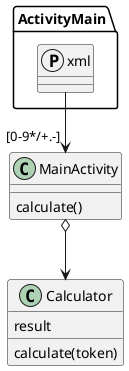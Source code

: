 @startuml
'https://plantuml.com/class-diagram
protocol      ActivityMain.xml
class MainActivity {
  calculate()
}

class Calculator {
  result
  calculate(token)
}

ActivityMain.xml --> "[0-9*/+.-]" MainActivity
MainActivity o--> Calculator
@enduml
